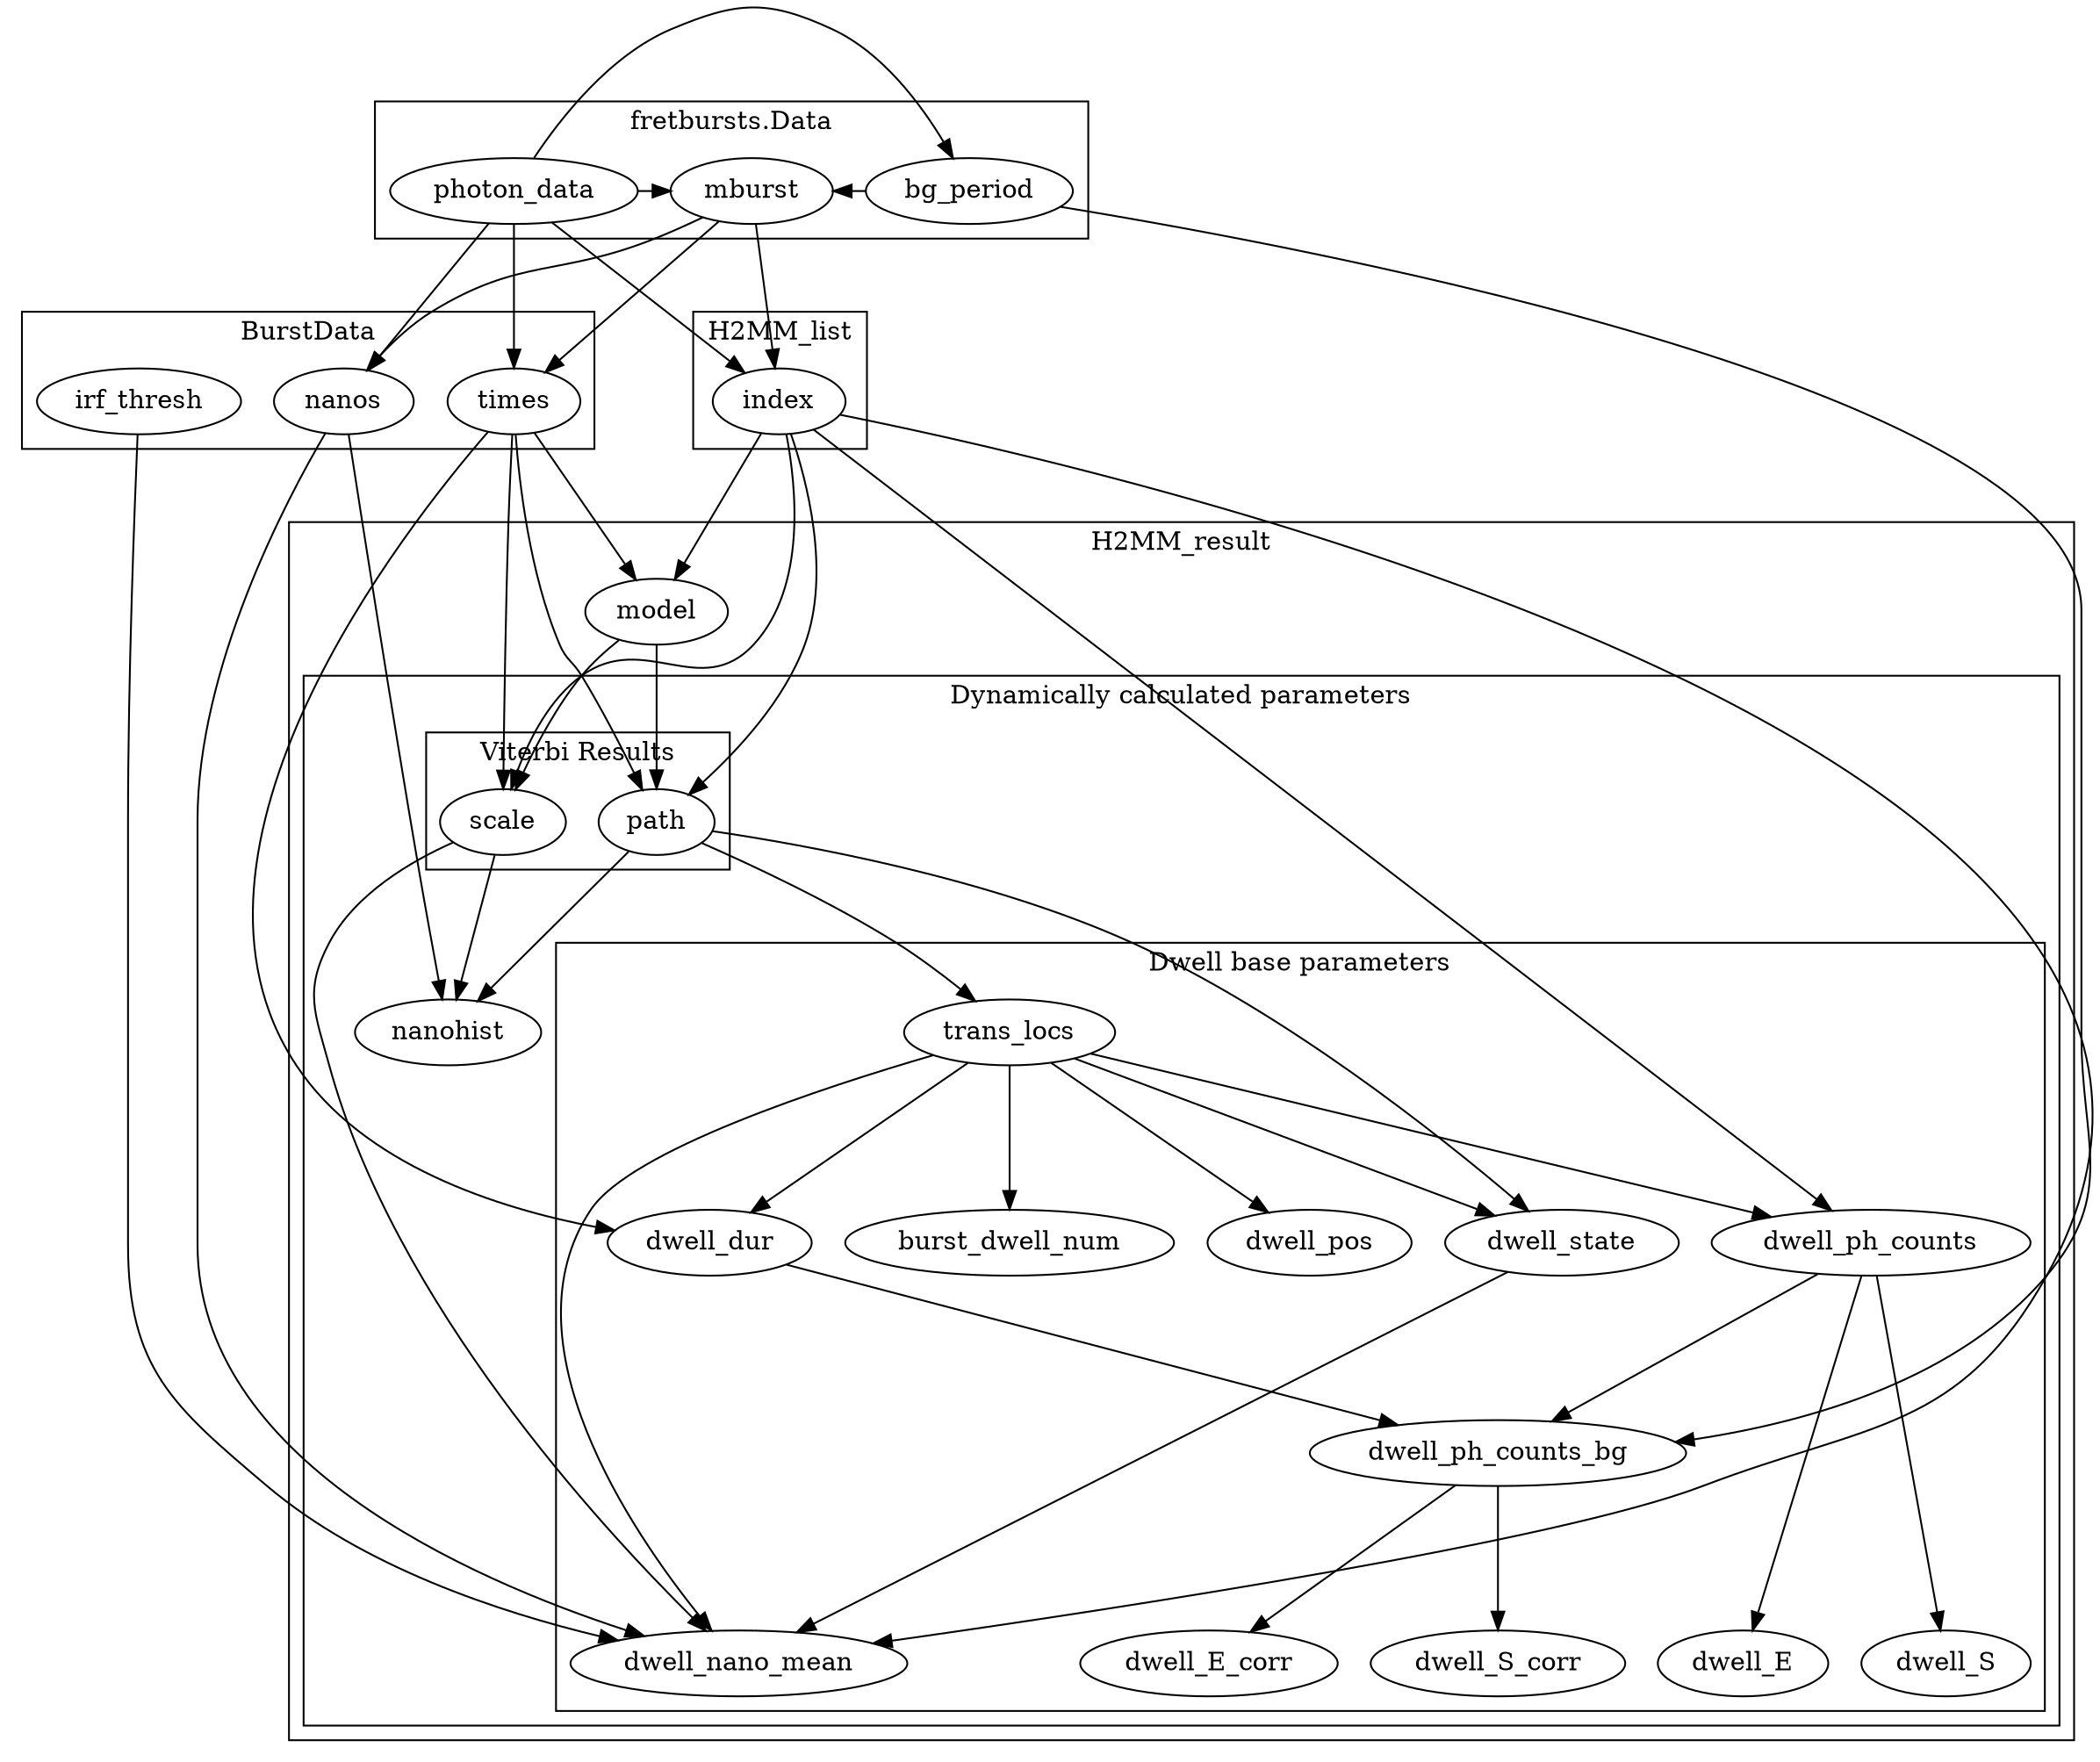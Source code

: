 digraph G{
graph [compound=true]
ranksep=1.1;
subgraph cluster0{
label="fretbursts.Data"
photon_data -> bg_period;
{photon_data, bg_period} -> mburst;
{rank=same; photon_data; bg_period; mburst}
}
subgraph cluster1{
label="BurstData"
times;
nanos;
irf_thresh;
}
subgraph cluster2{
label="H2MM_list";
index;
}
{index, times} -> model;
{photon_data, mburst} -> {times, index, nanos};
{model, times, index} -> {path, scale};
{path, nanos, scale} -> nanohist;
{times, trans_locs} -> dwell_dur;
{index, trans_locs} -> dwell_ph_counts;
{index, nanos, trans_locs, dwell_state, irf_thresh, scale} -> dwell_nano_mean;
{bg_period, dwell_dur, dwell_ph_counts} -> dwell_ph_counts_bg;

subgraph cluster3{
label="H2MM_result";
model;
subgraph cluster4{
label="Dynamically calculated parameters";

nanohist;
subgraph cluster5{
label="Viterbi Results";
path;
scale;
}
path -> trans_locs;
{path, trans_locs} -> dwell_state;
subgraph cluster6{
label="Dwell base parameters"
dwell_dur;
dwell_nano_mean;
dwell_state;
trans_locs -> {burst_dwell_num, dwell_pos};
dwell_ph_counts -> {dwell_E, dwell_S};
dwell_ph_counts_bg -> {dwell_E_corr, dwell_S_corr};
{rank=same; dwell_nano_mean; dwell_E; dwell_E_corr;dwell_S; dwell_S_corr;}
{rank=same; dwell_dur; dwell_pos; dwell_ph_counts;dwell_state; burst_dwell_num;}
}
}
}
}

